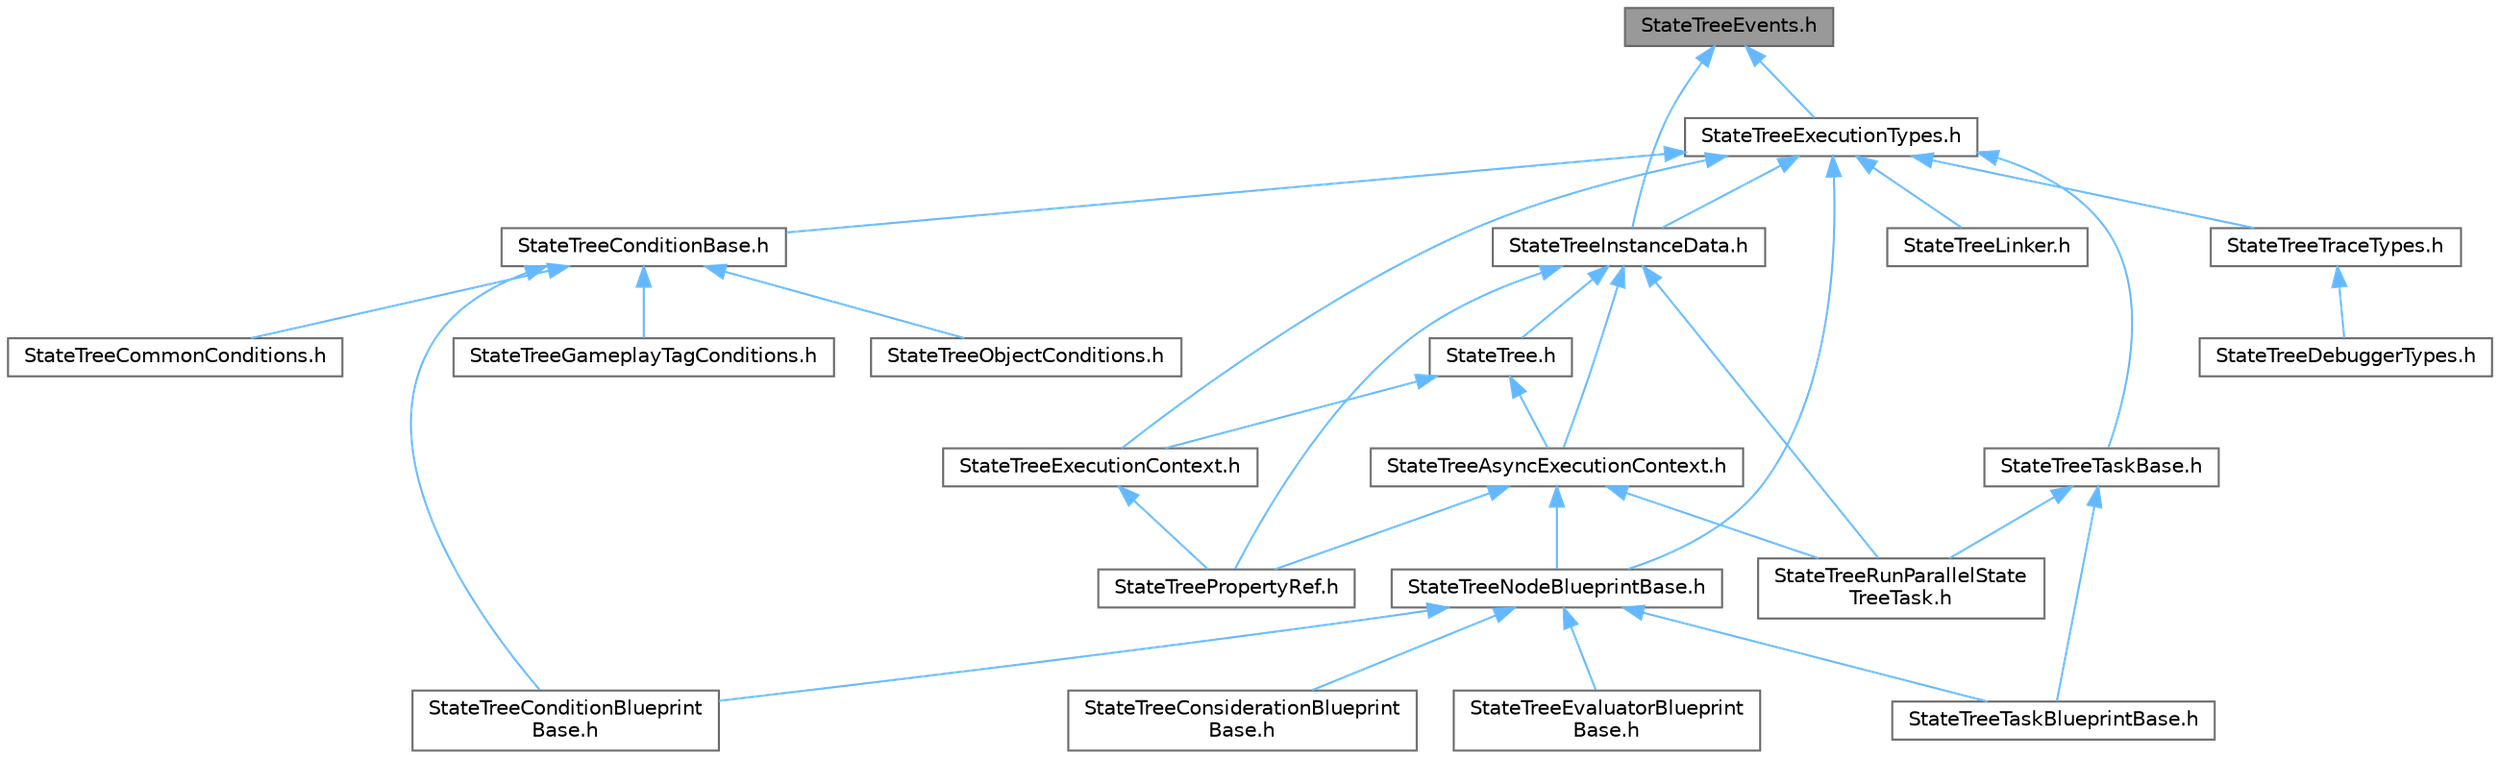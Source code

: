 digraph "StateTreeEvents.h"
{
 // INTERACTIVE_SVG=YES
 // LATEX_PDF_SIZE
  bgcolor="transparent";
  edge [fontname=Helvetica,fontsize=10,labelfontname=Helvetica,labelfontsize=10];
  node [fontname=Helvetica,fontsize=10,shape=box,height=0.2,width=0.4];
  Node1 [id="Node000001",label="StateTreeEvents.h",height=0.2,width=0.4,color="gray40", fillcolor="grey60", style="filled", fontcolor="black",tooltip=" "];
  Node1 -> Node2 [id="edge1_Node000001_Node000002",dir="back",color="steelblue1",style="solid",tooltip=" "];
  Node2 [id="Node000002",label="StateTreeExecutionTypes.h",height=0.2,width=0.4,color="grey40", fillcolor="white", style="filled",URL="$d6/d03/StateTreeExecutionTypes_8h.html",tooltip=" "];
  Node2 -> Node3 [id="edge2_Node000002_Node000003",dir="back",color="steelblue1",style="solid",tooltip=" "];
  Node3 [id="Node000003",label="StateTreeConditionBase.h",height=0.2,width=0.4,color="grey40", fillcolor="white", style="filled",URL="$d0/d2b/StateTreeConditionBase_8h.html",tooltip=" "];
  Node3 -> Node4 [id="edge3_Node000003_Node000004",dir="back",color="steelblue1",style="solid",tooltip=" "];
  Node4 [id="Node000004",label="StateTreeCommonConditions.h",height=0.2,width=0.4,color="grey40", fillcolor="white", style="filled",URL="$d8/dec/StateTreeCommonConditions_8h.html",tooltip=" "];
  Node3 -> Node5 [id="edge4_Node000003_Node000005",dir="back",color="steelblue1",style="solid",tooltip=" "];
  Node5 [id="Node000005",label="StateTreeConditionBlueprint\lBase.h",height=0.2,width=0.4,color="grey40", fillcolor="white", style="filled",URL="$d2/dd4/StateTreeConditionBlueprintBase_8h.html",tooltip=" "];
  Node3 -> Node6 [id="edge5_Node000003_Node000006",dir="back",color="steelblue1",style="solid",tooltip=" "];
  Node6 [id="Node000006",label="StateTreeGameplayTagConditions.h",height=0.2,width=0.4,color="grey40", fillcolor="white", style="filled",URL="$db/d7a/StateTreeGameplayTagConditions_8h.html",tooltip=" "];
  Node3 -> Node7 [id="edge6_Node000003_Node000007",dir="back",color="steelblue1",style="solid",tooltip=" "];
  Node7 [id="Node000007",label="StateTreeObjectConditions.h",height=0.2,width=0.4,color="grey40", fillcolor="white", style="filled",URL="$d6/d9e/StateTreeObjectConditions_8h.html",tooltip=" "];
  Node2 -> Node8 [id="edge7_Node000002_Node000008",dir="back",color="steelblue1",style="solid",tooltip=" "];
  Node8 [id="Node000008",label="StateTreeExecutionContext.h",height=0.2,width=0.4,color="grey40", fillcolor="white", style="filled",URL="$d0/d75/StateTreeExecutionContext_8h.html",tooltip=" "];
  Node8 -> Node9 [id="edge8_Node000008_Node000009",dir="back",color="steelblue1",style="solid",tooltip=" "];
  Node9 [id="Node000009",label="StateTreePropertyRef.h",height=0.2,width=0.4,color="grey40", fillcolor="white", style="filled",URL="$dd/dae/StateTreePropertyRef_8h.html",tooltip=" "];
  Node2 -> Node10 [id="edge9_Node000002_Node000010",dir="back",color="steelblue1",style="solid",tooltip=" "];
  Node10 [id="Node000010",label="StateTreeInstanceData.h",height=0.2,width=0.4,color="grey40", fillcolor="white", style="filled",URL="$de/da1/StateTreeInstanceData_8h.html",tooltip=" "];
  Node10 -> Node11 [id="edge10_Node000010_Node000011",dir="back",color="steelblue1",style="solid",tooltip=" "];
  Node11 [id="Node000011",label="StateTree.h",height=0.2,width=0.4,color="grey40", fillcolor="white", style="filled",URL="$de/d30/StateTree_8h.html",tooltip=" "];
  Node11 -> Node12 [id="edge11_Node000011_Node000012",dir="back",color="steelblue1",style="solid",tooltip=" "];
  Node12 [id="Node000012",label="StateTreeAsyncExecutionContext.h",height=0.2,width=0.4,color="grey40", fillcolor="white", style="filled",URL="$dd/d7b/StateTreeAsyncExecutionContext_8h.html",tooltip=" "];
  Node12 -> Node13 [id="edge12_Node000012_Node000013",dir="back",color="steelblue1",style="solid",tooltip=" "];
  Node13 [id="Node000013",label="StateTreeNodeBlueprintBase.h",height=0.2,width=0.4,color="grey40", fillcolor="white", style="filled",URL="$d8/d2c/StateTreeNodeBlueprintBase_8h.html",tooltip=" "];
  Node13 -> Node5 [id="edge13_Node000013_Node000005",dir="back",color="steelblue1",style="solid",tooltip=" "];
  Node13 -> Node14 [id="edge14_Node000013_Node000014",dir="back",color="steelblue1",style="solid",tooltip=" "];
  Node14 [id="Node000014",label="StateTreeConsiderationBlueprint\lBase.h",height=0.2,width=0.4,color="grey40", fillcolor="white", style="filled",URL="$db/d4a/StateTreeConsiderationBlueprintBase_8h.html",tooltip=" "];
  Node13 -> Node15 [id="edge15_Node000013_Node000015",dir="back",color="steelblue1",style="solid",tooltip=" "];
  Node15 [id="Node000015",label="StateTreeEvaluatorBlueprint\lBase.h",height=0.2,width=0.4,color="grey40", fillcolor="white", style="filled",URL="$d1/dd7/StateTreeEvaluatorBlueprintBase_8h.html",tooltip=" "];
  Node13 -> Node16 [id="edge16_Node000013_Node000016",dir="back",color="steelblue1",style="solid",tooltip=" "];
  Node16 [id="Node000016",label="StateTreeTaskBlueprintBase.h",height=0.2,width=0.4,color="grey40", fillcolor="white", style="filled",URL="$db/d6a/StateTreeTaskBlueprintBase_8h.html",tooltip=" "];
  Node12 -> Node9 [id="edge17_Node000012_Node000009",dir="back",color="steelblue1",style="solid",tooltip=" "];
  Node12 -> Node17 [id="edge18_Node000012_Node000017",dir="back",color="steelblue1",style="solid",tooltip=" "];
  Node17 [id="Node000017",label="StateTreeRunParallelState\lTreeTask.h",height=0.2,width=0.4,color="grey40", fillcolor="white", style="filled",URL="$d0/d11/StateTreeRunParallelStateTreeTask_8h.html",tooltip=" "];
  Node11 -> Node8 [id="edge19_Node000011_Node000008",dir="back",color="steelblue1",style="solid",tooltip=" "];
  Node10 -> Node12 [id="edge20_Node000010_Node000012",dir="back",color="steelblue1",style="solid",tooltip=" "];
  Node10 -> Node9 [id="edge21_Node000010_Node000009",dir="back",color="steelblue1",style="solid",tooltip=" "];
  Node10 -> Node17 [id="edge22_Node000010_Node000017",dir="back",color="steelblue1",style="solid",tooltip=" "];
  Node2 -> Node18 [id="edge23_Node000002_Node000018",dir="back",color="steelblue1",style="solid",tooltip=" "];
  Node18 [id="Node000018",label="StateTreeLinker.h",height=0.2,width=0.4,color="grey40", fillcolor="white", style="filled",URL="$de/d02/StateTreeLinker_8h.html",tooltip=" "];
  Node2 -> Node13 [id="edge24_Node000002_Node000013",dir="back",color="steelblue1",style="solid",tooltip=" "];
  Node2 -> Node19 [id="edge25_Node000002_Node000019",dir="back",color="steelblue1",style="solid",tooltip=" "];
  Node19 [id="Node000019",label="StateTreeTaskBase.h",height=0.2,width=0.4,color="grey40", fillcolor="white", style="filled",URL="$d6/dfb/StateTreeTaskBase_8h.html",tooltip=" "];
  Node19 -> Node17 [id="edge26_Node000019_Node000017",dir="back",color="steelblue1",style="solid",tooltip=" "];
  Node19 -> Node16 [id="edge27_Node000019_Node000016",dir="back",color="steelblue1",style="solid",tooltip=" "];
  Node2 -> Node20 [id="edge28_Node000002_Node000020",dir="back",color="steelblue1",style="solid",tooltip=" "];
  Node20 [id="Node000020",label="StateTreeTraceTypes.h",height=0.2,width=0.4,color="grey40", fillcolor="white", style="filled",URL="$dd/d43/StateTreeTraceTypes_8h.html",tooltip=" "];
  Node20 -> Node21 [id="edge29_Node000020_Node000021",dir="back",color="steelblue1",style="solid",tooltip=" "];
  Node21 [id="Node000021",label="StateTreeDebuggerTypes.h",height=0.2,width=0.4,color="grey40", fillcolor="white", style="filled",URL="$d3/d14/StateTreeDebuggerTypes_8h.html",tooltip=" "];
  Node1 -> Node10 [id="edge30_Node000001_Node000010",dir="back",color="steelblue1",style="solid",tooltip=" "];
}

